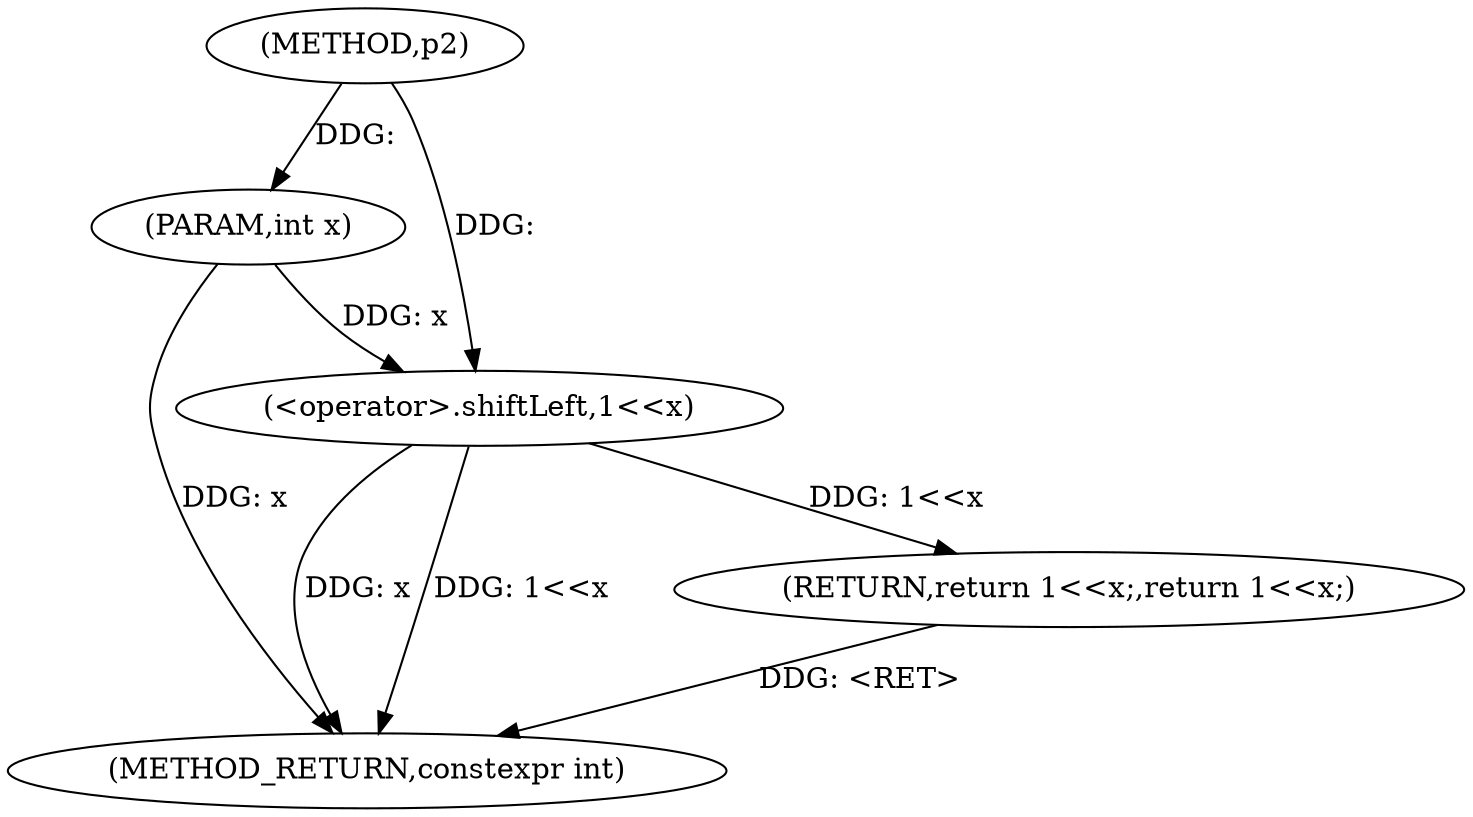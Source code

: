 digraph "p2" {  
"1000206" [label = "(METHOD,p2)" ]
"1000213" [label = "(METHOD_RETURN,constexpr int)" ]
"1000207" [label = "(PARAM,int x)" ]
"1000209" [label = "(RETURN,return 1<<x;,return 1<<x;)" ]
"1000210" [label = "(<operator>.shiftLeft,1<<x)" ]
  "1000207" -> "1000213"  [ label = "DDG: x"] 
  "1000210" -> "1000213"  [ label = "DDG: x"] 
  "1000210" -> "1000213"  [ label = "DDG: 1<<x"] 
  "1000209" -> "1000213"  [ label = "DDG: <RET>"] 
  "1000206" -> "1000207"  [ label = "DDG: "] 
  "1000210" -> "1000209"  [ label = "DDG: 1<<x"] 
  "1000206" -> "1000210"  [ label = "DDG: "] 
  "1000207" -> "1000210"  [ label = "DDG: x"] 
}
